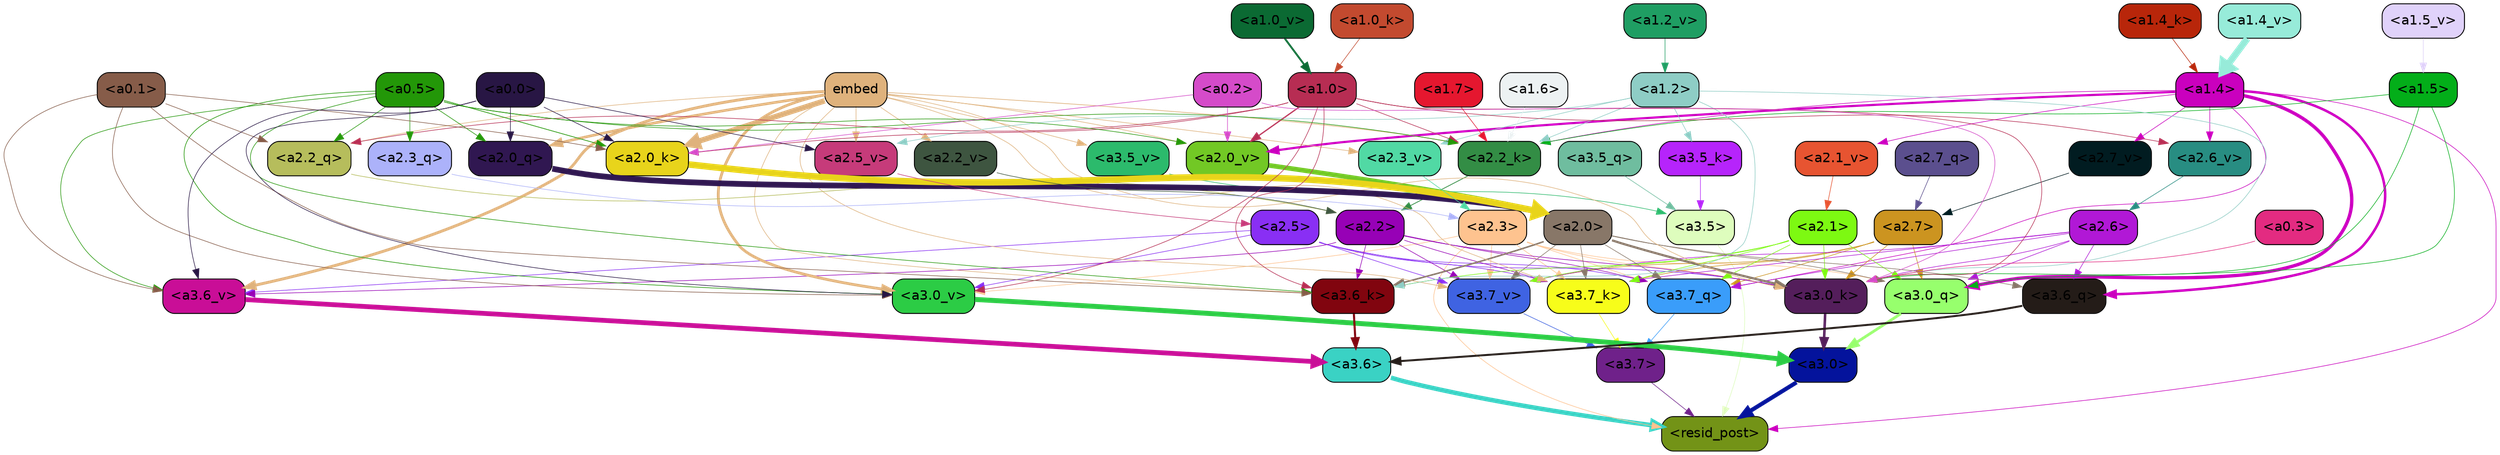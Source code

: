 strict digraph "" {
	graph [bgcolor=transparent,
		layout=dot,
		overlap=false,
		splines=true
	];
	"<a3.7>"	[color=black,
		fillcolor="#6f218a",
		fontname=Helvetica,
		shape=box,
		style="filled, rounded"];
	"<resid_post>"	[color=black,
		fillcolor="#739317",
		fontname=Helvetica,
		shape=box,
		style="filled, rounded"];
	"<a3.7>" -> "<resid_post>"	[color="#6f218a",
		penwidth=0.6];
	"<a3.6>"	[color=black,
		fillcolor="#3ad2c4",
		fontname=Helvetica,
		shape=box,
		style="filled, rounded"];
	"<a3.6>" -> "<resid_post>"	[color="#3ad2c4",
		penwidth=4.6696330308914185];
	"<a3.5>"	[color=black,
		fillcolor="#defdbd",
		fontname=Helvetica,
		shape=box,
		style="filled, rounded"];
	"<a3.5>" -> "<resid_post>"	[color="#defdbd",
		penwidth=0.6];
	"<a3.0>"	[color=black,
		fillcolor="#04139c",
		fontname=Helvetica,
		shape=box,
		style="filled, rounded"];
	"<a3.0>" -> "<resid_post>"	[color="#04139c",
		penwidth=4.282557368278503];
	"<a2.3>"	[color=black,
		fillcolor="#fec38f",
		fontname=Helvetica,
		shape=box,
		style="filled, rounded"];
	"<a2.3>" -> "<resid_post>"	[color="#fec38f",
		penwidth=0.6];
	"<a3.7_q>"	[color=black,
		fillcolor="#3a9dfa",
		fontname=Helvetica,
		shape=box,
		style="filled, rounded"];
	"<a2.3>" -> "<a3.7_q>"	[color="#fec38f",
		penwidth=0.6];
	"<a3.0_q>"	[color=black,
		fillcolor="#97ff6d",
		fontname=Helvetica,
		shape=box,
		style="filled, rounded"];
	"<a2.3>" -> "<a3.0_q>"	[color="#fec38f",
		penwidth=0.6];
	"<a3.7_k>"	[color=black,
		fillcolor="#f7fd1a",
		fontname=Helvetica,
		shape=box,
		style="filled, rounded"];
	"<a2.3>" -> "<a3.7_k>"	[color="#fec38f",
		penwidth=0.6];
	"<a3.0_k>"	[color=black,
		fillcolor="#541e5b",
		fontname=Helvetica,
		shape=box,
		style="filled, rounded"];
	"<a2.3>" -> "<a3.0_k>"	[color="#fec38f",
		penwidth=0.6];
	"<a3.7_v>"	[color=black,
		fillcolor="#3f63e2",
		fontname=Helvetica,
		shape=box,
		style="filled, rounded"];
	"<a2.3>" -> "<a3.7_v>"	[color="#fec38f",
		penwidth=0.6];
	"<a3.0_v>"	[color=black,
		fillcolor="#2ccc45",
		fontname=Helvetica,
		shape=box,
		style="filled, rounded"];
	"<a2.3>" -> "<a3.0_v>"	[color="#fec38f",
		penwidth=0.6];
	"<a1.4>"	[color=black,
		fillcolor="#ca00be",
		fontname=Helvetica,
		shape=box,
		style="filled, rounded"];
	"<a1.4>" -> "<resid_post>"	[color="#ca00be",
		penwidth=0.6];
	"<a1.4>" -> "<a3.7_q>"	[color="#ca00be",
		penwidth=0.6];
	"<a3.6_q>"	[color=black,
		fillcolor="#241c18",
		fontname=Helvetica,
		shape=box,
		style="filled, rounded"];
	"<a1.4>" -> "<a3.6_q>"	[color="#ca00be",
		penwidth=2.6073555648326874];
	"<a1.4>" -> "<a3.0_q>"	[color="#ca00be",
		penwidth=3.4971605762839317];
	"<a2.2_k>"	[color=black,
		fillcolor="#338d45",
		fontname=Helvetica,
		shape=box,
		style="filled, rounded"];
	"<a1.4>" -> "<a2.2_k>"	[color="#ca00be",
		penwidth=0.6];
	"<a2.7_v>"	[color=black,
		fillcolor="#011c21",
		fontname=Helvetica,
		shape=box,
		style="filled, rounded"];
	"<a1.4>" -> "<a2.7_v>"	[color="#ca00be",
		penwidth=0.6];
	"<a2.6_v>"	[color=black,
		fillcolor="#288d82",
		fontname=Helvetica,
		shape=box,
		style="filled, rounded"];
	"<a1.4>" -> "<a2.6_v>"	[color="#ca00be",
		penwidth=0.6];
	"<a2.1_v>"	[color=black,
		fillcolor="#e75431",
		fontname=Helvetica,
		shape=box,
		style="filled, rounded"];
	"<a1.4>" -> "<a2.1_v>"	[color="#ca00be",
		penwidth=0.6];
	"<a2.0_v>"	[color=black,
		fillcolor="#72c825",
		fontname=Helvetica,
		shape=box,
		style="filled, rounded"];
	"<a1.4>" -> "<a2.0_v>"	[color="#ca00be",
		penwidth=2.268670678138733];
	"<a3.7_q>" -> "<a3.7>"	[color="#3a9dfa",
		penwidth=0.6];
	"<a3.6_q>" -> "<a3.6>"	[color="#241c18",
		penwidth=2.03758105635643];
	"<a3.5_q>"	[color=black,
		fillcolor="#6fbd9f",
		fontname=Helvetica,
		shape=box,
		style="filled, rounded"];
	"<a3.5_q>" -> "<a3.5>"	[color="#6fbd9f",
		penwidth=0.6];
	"<a3.0_q>" -> "<a3.0>"	[color="#97ff6d",
		penwidth=2.8638100624084473];
	"<a3.7_k>" -> "<a3.7>"	[color="#f7fd1a",
		penwidth=0.6];
	"<a3.6_k>"	[color=black,
		fillcolor="#81050f",
		fontname=Helvetica,
		shape=box,
		style="filled, rounded"];
	"<a3.6_k>" -> "<a3.6>"	[color="#81050f",
		penwidth=2.174198240041733];
	"<a3.5_k>"	[color=black,
		fillcolor="#b624fb",
		fontname=Helvetica,
		shape=box,
		style="filled, rounded"];
	"<a3.5_k>" -> "<a3.5>"	[color="#b624fb",
		penwidth=0.6];
	"<a3.0_k>" -> "<a3.0>"	[color="#541e5b",
		penwidth=2.6274144649505615];
	"<a3.7_v>" -> "<a3.7>"	[color="#3f63e2",
		penwidth=0.6];
	"<a3.6_v>"	[color=black,
		fillcolor="#c90e97",
		fontname=Helvetica,
		shape=box,
		style="filled, rounded"];
	"<a3.6_v>" -> "<a3.6>"	[color="#c90e97",
		penwidth=5.002329230308533];
	"<a3.5_v>"	[color=black,
		fillcolor="#2cba6c",
		fontname=Helvetica,
		shape=box,
		style="filled, rounded"];
	"<a3.5_v>" -> "<a3.5>"	[color="#2cba6c",
		penwidth=0.6];
	"<a3.0_v>" -> "<a3.0>"	[color="#2ccc45",
		penwidth=5.188832879066467];
	"<a2.7>"	[color=black,
		fillcolor="#cc9420",
		fontname=Helvetica,
		shape=box,
		style="filled, rounded"];
	"<a2.7>" -> "<a3.7_q>"	[color="#cc9420",
		penwidth=0.6];
	"<a2.7>" -> "<a3.0_q>"	[color="#cc9420",
		penwidth=0.6];
	"<a2.7>" -> "<a3.7_k>"	[color="#cc9420",
		penwidth=0.6];
	"<a2.7>" -> "<a3.0_k>"	[color="#cc9420",
		penwidth=0.6];
	"<a2.7>" -> "<a3.7_v>"	[color="#cc9420",
		penwidth=0.6];
	"<a2.6>"	[color=black,
		fillcolor="#b118d6",
		fontname=Helvetica,
		shape=box,
		style="filled, rounded"];
	"<a2.6>" -> "<a3.7_q>"	[color="#b118d6",
		penwidth=0.6];
	"<a2.6>" -> "<a3.6_q>"	[color="#b118d6",
		penwidth=0.6];
	"<a2.6>" -> "<a3.0_q>"	[color="#b118d6",
		penwidth=0.6];
	"<a2.6>" -> "<a3.7_k>"	[color="#b118d6",
		penwidth=0.6];
	"<a2.6>" -> "<a3.0_k>"	[color="#b118d6",
		penwidth=0.6];
	"<a2.6>" -> "<a3.7_v>"	[color="#b118d6",
		penwidth=0.6];
	"<a2.5>"	[color=black,
		fillcolor="#892ff4",
		fontname=Helvetica,
		shape=box,
		style="filled, rounded"];
	"<a2.5>" -> "<a3.7_q>"	[color="#892ff4",
		penwidth=0.6];
	"<a2.5>" -> "<a3.7_k>"	[color="#892ff4",
		penwidth=0.6];
	"<a2.5>" -> "<a3.0_k>"	[color="#892ff4",
		penwidth=0.6];
	"<a2.5>" -> "<a3.7_v>"	[color="#892ff4",
		penwidth=0.6];
	"<a2.5>" -> "<a3.6_v>"	[color="#892ff4",
		penwidth=0.6];
	"<a2.5>" -> "<a3.0_v>"	[color="#892ff4",
		penwidth=0.6];
	"<a2.2>"	[color=black,
		fillcolor="#9701b6",
		fontname=Helvetica,
		shape=box,
		style="filled, rounded"];
	"<a2.2>" -> "<a3.7_q>"	[color="#9701b6",
		penwidth=0.6];
	"<a2.2>" -> "<a3.7_k>"	[color="#9701b6",
		penwidth=0.6];
	"<a2.2>" -> "<a3.6_k>"	[color="#9701b6",
		penwidth=0.6];
	"<a2.2>" -> "<a3.0_k>"	[color="#9701b6",
		penwidth=0.6];
	"<a2.2>" -> "<a3.7_v>"	[color="#9701b6",
		penwidth=0.6];
	"<a2.2>" -> "<a3.6_v>"	[color="#9701b6",
		penwidth=0.6];
	"<a2.1>"	[color=black,
		fillcolor="#7df912",
		fontname=Helvetica,
		shape=box,
		style="filled, rounded"];
	"<a2.1>" -> "<a3.7_q>"	[color="#7df912",
		penwidth=0.6];
	"<a2.1>" -> "<a3.0_q>"	[color="#7df912",
		penwidth=0.6];
	"<a2.1>" -> "<a3.7_k>"	[color="#7df912",
		penwidth=0.6];
	"<a2.1>" -> "<a3.6_k>"	[color="#7df912",
		penwidth=0.6];
	"<a2.1>" -> "<a3.0_k>"	[color="#7df912",
		penwidth=0.6];
	"<a2.1>" -> "<a3.7_v>"	[color="#7df912",
		penwidth=0.6];
	"<a2.0>"	[color=black,
		fillcolor="#887768",
		fontname=Helvetica,
		shape=box,
		style="filled, rounded"];
	"<a2.0>" -> "<a3.7_q>"	[color="#887768",
		penwidth=0.6];
	"<a2.0>" -> "<a3.6_q>"	[color="#887768",
		penwidth=0.6];
	"<a2.0>" -> "<a3.0_q>"	[color="#887768",
		penwidth=0.6];
	"<a2.0>" -> "<a3.7_k>"	[color="#887768",
		penwidth=0.6];
	"<a2.0>" -> "<a3.6_k>"	[color="#887768",
		penwidth=1.5568191409111023];
	"<a2.0>" -> "<a3.0_k>"	[color="#887768",
		penwidth=2.270527422428131];
	"<a2.0>" -> "<a3.7_v>"	[color="#887768",
		penwidth=0.6];
	"<a1.5>"	[color=black,
		fillcolor="#03ae19",
		fontname=Helvetica,
		shape=box,
		style="filled, rounded"];
	"<a1.5>" -> "<a3.0_q>"	[color="#03ae19",
		penwidth=0.6];
	"<a1.5>" -> "<a3.0_k>"	[color="#03ae19",
		penwidth=0.6];
	"<a1.5>" -> "<a2.2_k>"	[color="#03ae19",
		penwidth=0.6];
	embed	[color=black,
		fillcolor="#dfb27c",
		fontname=Helvetica,
		shape=box,
		style="filled, rounded"];
	embed -> "<a3.7_k>"	[color="#dfb27c",
		penwidth=0.6];
	embed -> "<a3.6_k>"	[color="#dfb27c",
		penwidth=0.6];
	embed -> "<a3.0_k>"	[color="#dfb27c",
		penwidth=0.6];
	embed -> "<a3.7_v>"	[color="#dfb27c",
		penwidth=0.6];
	embed -> "<a3.6_v>"	[color="#dfb27c",
		penwidth=2.9588699340820312];
	embed -> "<a3.5_v>"	[color="#dfb27c",
		penwidth=0.6];
	embed -> "<a3.0_v>"	[color="#dfb27c",
		penwidth=2.8686431646347046];
	"<a2.2_q>"	[color=black,
		fillcolor="#b6bd5c",
		fontname=Helvetica,
		shape=box,
		style="filled, rounded"];
	embed -> "<a2.2_q>"	[color="#dfb27c",
		penwidth=0.6];
	"<a2.0_q>"	[color=black,
		fillcolor="#301751",
		fontname=Helvetica,
		shape=box,
		style="filled, rounded"];
	embed -> "<a2.0_q>"	[color="#dfb27c",
		penwidth=2.7617180347442627];
	embed -> "<a2.2_k>"	[color="#dfb27c",
		penwidth=0.67606520652771];
	"<a2.0_k>"	[color=black,
		fillcolor="#e8d41b",
		fontname=Helvetica,
		shape=box,
		style="filled, rounded"];
	embed -> "<a2.0_k>"	[color="#dfb27c",
		penwidth=5.615107178688049];
	"<a2.5_v>"	[color=black,
		fillcolor="#c63b7a",
		fontname=Helvetica,
		shape=box,
		style="filled, rounded"];
	embed -> "<a2.5_v>"	[color="#dfb27c",
		penwidth=0.6];
	"<a2.3_v>"	[color=black,
		fillcolor="#51d9a4",
		fontname=Helvetica,
		shape=box,
		style="filled, rounded"];
	embed -> "<a2.3_v>"	[color="#dfb27c",
		penwidth=0.6];
	"<a2.2_v>"	[color=black,
		fillcolor="#3e5540",
		fontname=Helvetica,
		shape=box,
		style="filled, rounded"];
	embed -> "<a2.2_v>"	[color="#dfb27c",
		penwidth=0.6];
	embed -> "<a2.0_v>"	[color="#dfb27c",
		penwidth=0.6];
	"<a1.2>"	[color=black,
		fillcolor="#8ecdc5",
		fontname=Helvetica,
		shape=box,
		style="filled, rounded"];
	"<a1.2>" -> "<a3.6_k>"	[color="#8ecdc5",
		penwidth=0.6];
	"<a1.2>" -> "<a3.5_k>"	[color="#8ecdc5",
		penwidth=0.6];
	"<a1.2>" -> "<a3.0_k>"	[color="#8ecdc5",
		penwidth=0.6];
	"<a1.2>" -> "<a2.2_k>"	[color="#8ecdc5",
		penwidth=0.6];
	"<a1.2>" -> "<a2.5_v>"	[color="#8ecdc5",
		penwidth=0.6];
	"<a1.2>" -> "<a2.3_v>"	[color="#8ecdc5",
		penwidth=0.6];
	"<a1.0>"	[color=black,
		fillcolor="#b72d53",
		fontname=Helvetica,
		shape=box,
		style="filled, rounded"];
	"<a1.0>" -> "<a3.6_k>"	[color="#b72d53",
		penwidth=0.6];
	"<a1.0>" -> "<a3.0_k>"	[color="#b72d53",
		penwidth=0.6];
	"<a1.0>" -> "<a3.0_v>"	[color="#b72d53",
		penwidth=0.6];
	"<a1.0>" -> "<a2.2_q>"	[color="#b72d53",
		penwidth=0.6];
	"<a1.0>" -> "<a2.2_k>"	[color="#b72d53",
		penwidth=0.6];
	"<a1.0>" -> "<a2.0_k>"	[color="#b72d53",
		penwidth=0.6];
	"<a1.0>" -> "<a2.6_v>"	[color="#b72d53",
		penwidth=0.6];
	"<a1.0>" -> "<a2.0_v>"	[color="#b72d53",
		penwidth=1.27996826171875];
	"<a0.5>"	[color=black,
		fillcolor="#239708",
		fontname=Helvetica,
		shape=box,
		style="filled, rounded"];
	"<a0.5>" -> "<a3.6_k>"	[color="#239708",
		penwidth=0.6];
	"<a0.5>" -> "<a3.6_v>"	[color="#239708",
		penwidth=0.6];
	"<a0.5>" -> "<a3.0_v>"	[color="#239708",
		penwidth=0.6421224474906921];
	"<a2.3_q>"	[color=black,
		fillcolor="#acb2fa",
		fontname=Helvetica,
		shape=box,
		style="filled, rounded"];
	"<a0.5>" -> "<a2.3_q>"	[color="#239708",
		penwidth=0.6];
	"<a0.5>" -> "<a2.2_q>"	[color="#239708",
		penwidth=0.6];
	"<a0.5>" -> "<a2.0_q>"	[color="#239708",
		penwidth=0.6];
	"<a0.5>" -> "<a2.2_k>"	[color="#239708",
		penwidth=0.6];
	"<a0.5>" -> "<a2.0_k>"	[color="#239708",
		penwidth=0.7151575088500977];
	"<a0.5>" -> "<a2.0_v>"	[color="#239708",
		penwidth=0.6];
	"<a0.1>"	[color=black,
		fillcolor="#865c49",
		fontname=Helvetica,
		shape=box,
		style="filled, rounded"];
	"<a0.1>" -> "<a3.6_k>"	[color="#865c49",
		penwidth=0.6];
	"<a0.1>" -> "<a3.6_v>"	[color="#865c49",
		penwidth=0.6];
	"<a0.1>" -> "<a3.0_v>"	[color="#865c49",
		penwidth=0.6];
	"<a0.1>" -> "<a2.2_q>"	[color="#865c49",
		penwidth=0.6];
	"<a0.1>" -> "<a2.0_k>"	[color="#865c49",
		penwidth=0.6];
	"<a0.3>"	[color=black,
		fillcolor="#e32b81",
		fontname=Helvetica,
		shape=box,
		style="filled, rounded"];
	"<a0.3>" -> "<a3.0_k>"	[color="#e32b81",
		penwidth=0.6];
	"<a0.2>"	[color=black,
		fillcolor="#d54bc9",
		fontname=Helvetica,
		shape=box,
		style="filled, rounded"];
	"<a0.2>" -> "<a3.0_k>"	[color="#d54bc9",
		penwidth=0.6];
	"<a0.2>" -> "<a2.0_k>"	[color="#d54bc9",
		penwidth=0.6];
	"<a0.2>" -> "<a2.0_v>"	[color="#d54bc9",
		penwidth=0.6];
	"<a0.0>"	[color=black,
		fillcolor="#281644",
		fontname=Helvetica,
		shape=box,
		style="filled, rounded"];
	"<a0.0>" -> "<a3.6_v>"	[color="#281644",
		penwidth=0.6];
	"<a0.0>" -> "<a3.0_v>"	[color="#281644",
		penwidth=0.6];
	"<a0.0>" -> "<a2.0_q>"	[color="#281644",
		penwidth=0.6];
	"<a0.0>" -> "<a2.0_k>"	[color="#281644",
		penwidth=0.6];
	"<a0.0>" -> "<a2.5_v>"	[color="#281644",
		penwidth=0.6];
	"<a2.7_q>"	[color=black,
		fillcolor="#5b4f8e",
		fontname=Helvetica,
		shape=box,
		style="filled, rounded"];
	"<a2.7_q>" -> "<a2.7>"	[color="#5b4f8e",
		penwidth=0.6];
	"<a2.3_q>" -> "<a2.3>"	[color="#acb2fa",
		penwidth=0.6];
	"<a2.2_q>" -> "<a2.2>"	[color="#b6bd5c",
		penwidth=0.6340763568878174];
	"<a2.0_q>" -> "<a2.0>"	[color="#301751",
		penwidth=6.0160088539123535];
	"<a2.2_k>" -> "<a2.2>"	[color="#338d45",
		penwidth=0.7764816284179688];
	"<a2.0_k>" -> "<a2.0>"	[color="#e8d41b",
		penwidth=6.773025274276733];
	"<a2.7_v>" -> "<a2.7>"	[color="#011c21",
		penwidth=0.6];
	"<a2.6_v>" -> "<a2.6>"	[color="#288d82",
		penwidth=0.6];
	"<a2.5_v>" -> "<a2.5>"	[color="#c63b7a",
		penwidth=0.6];
	"<a2.3_v>" -> "<a2.3>"	[color="#51d9a4",
		penwidth=0.6];
	"<a2.2_v>" -> "<a2.2>"	[color="#3e5540",
		penwidth=0.6];
	"<a2.1_v>" -> "<a2.1>"	[color="#e75431",
		penwidth=0.6];
	"<a2.0_v>" -> "<a2.0>"	[color="#72c825",
		penwidth=4.906715989112854];
	"<a1.7>"	[color=black,
		fillcolor="#e5172f",
		fontname=Helvetica,
		shape=box,
		style="filled, rounded"];
	"<a1.7>" -> "<a2.2_k>"	[color="#e5172f",
		penwidth=0.6];
	"<a1.6>"	[color=black,
		fillcolor="#edf2f3",
		fontname=Helvetica,
		shape=box,
		style="filled, rounded"];
	"<a1.6>" -> "<a2.2_k>"	[color="#edf2f3",
		penwidth=0.6];
	"<a1.4_k>"	[color=black,
		fillcolor="#b8260a",
		fontname=Helvetica,
		shape=box,
		style="filled, rounded"];
	"<a1.4_k>" -> "<a1.4>"	[color="#b8260a",
		penwidth=0.6];
	"<a1.0_k>"	[color=black,
		fillcolor="#c34a2f",
		fontname=Helvetica,
		shape=box,
		style="filled, rounded"];
	"<a1.0_k>" -> "<a1.0>"	[color="#c34a2f",
		penwidth=0.6];
	"<a1.5_v>"	[color=black,
		fillcolor="#e0d2fa",
		fontname=Helvetica,
		shape=box,
		style="filled, rounded"];
	"<a1.5_v>" -> "<a1.5>"	[color="#e0d2fa",
		penwidth=0.6];
	"<a1.4_v>"	[color=black,
		fillcolor="#97ebd9",
		fontname=Helvetica,
		shape=box,
		style="filled, rounded"];
	"<a1.4_v>" -> "<a1.4>"	[color="#97ebd9",
		penwidth=7.093163728713989];
	"<a1.2_v>"	[color=black,
		fillcolor="#1f9e63",
		fontname=Helvetica,
		shape=box,
		style="filled, rounded"];
	"<a1.2_v>" -> "<a1.2>"	[color="#1f9e63",
		penwidth=0.6];
	"<a1.0_v>"	[color=black,
		fillcolor="#0b6a33",
		fontname=Helvetica,
		shape=box,
		style="filled, rounded"];
	"<a1.0_v>" -> "<a1.0>"	[color="#0b6a33",
		penwidth=1.9666723012924194];
}
